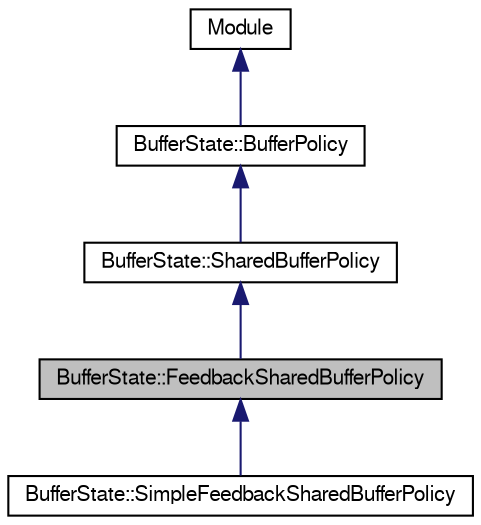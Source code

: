 digraph G
{
  bgcolor="transparent";
  edge [fontname="FreeSans",fontsize="10",labelfontname="FreeSans",labelfontsize="10"];
  node [fontname="FreeSans",fontsize="10",shape=record];
  Node1 [label="BufferState::FeedbackSharedBufferPolicy",height=0.2,width=0.4,color="black", fillcolor="grey75", style="filled" fontcolor="black"];
  Node2 -> Node1 [dir=back,color="midnightblue",fontsize="10",style="solid",fontname="FreeSans"];
  Node2 [label="BufferState::SharedBufferPolicy",height=0.2,width=0.4,color="black",URL="$classBufferState_1_1SharedBufferPolicy.html"];
  Node3 -> Node2 [dir=back,color="midnightblue",fontsize="10",style="solid",fontname="FreeSans"];
  Node3 [label="BufferState::BufferPolicy",height=0.2,width=0.4,color="black",URL="$classBufferState_1_1BufferPolicy.html"];
  Node4 -> Node3 [dir=back,color="midnightblue",fontsize="10",style="solid",fontname="FreeSans"];
  Node4 [label="Module",height=0.2,width=0.4,color="black",URL="$classModule.html"];
  Node1 -> Node5 [dir=back,color="midnightblue",fontsize="10",style="solid",fontname="FreeSans"];
  Node5 [label="BufferState::SimpleFeedbackSharedBufferPolicy",height=0.2,width=0.4,color="black",URL="$classBufferState_1_1SimpleFeedbackSharedBufferPolicy.html"];
}
